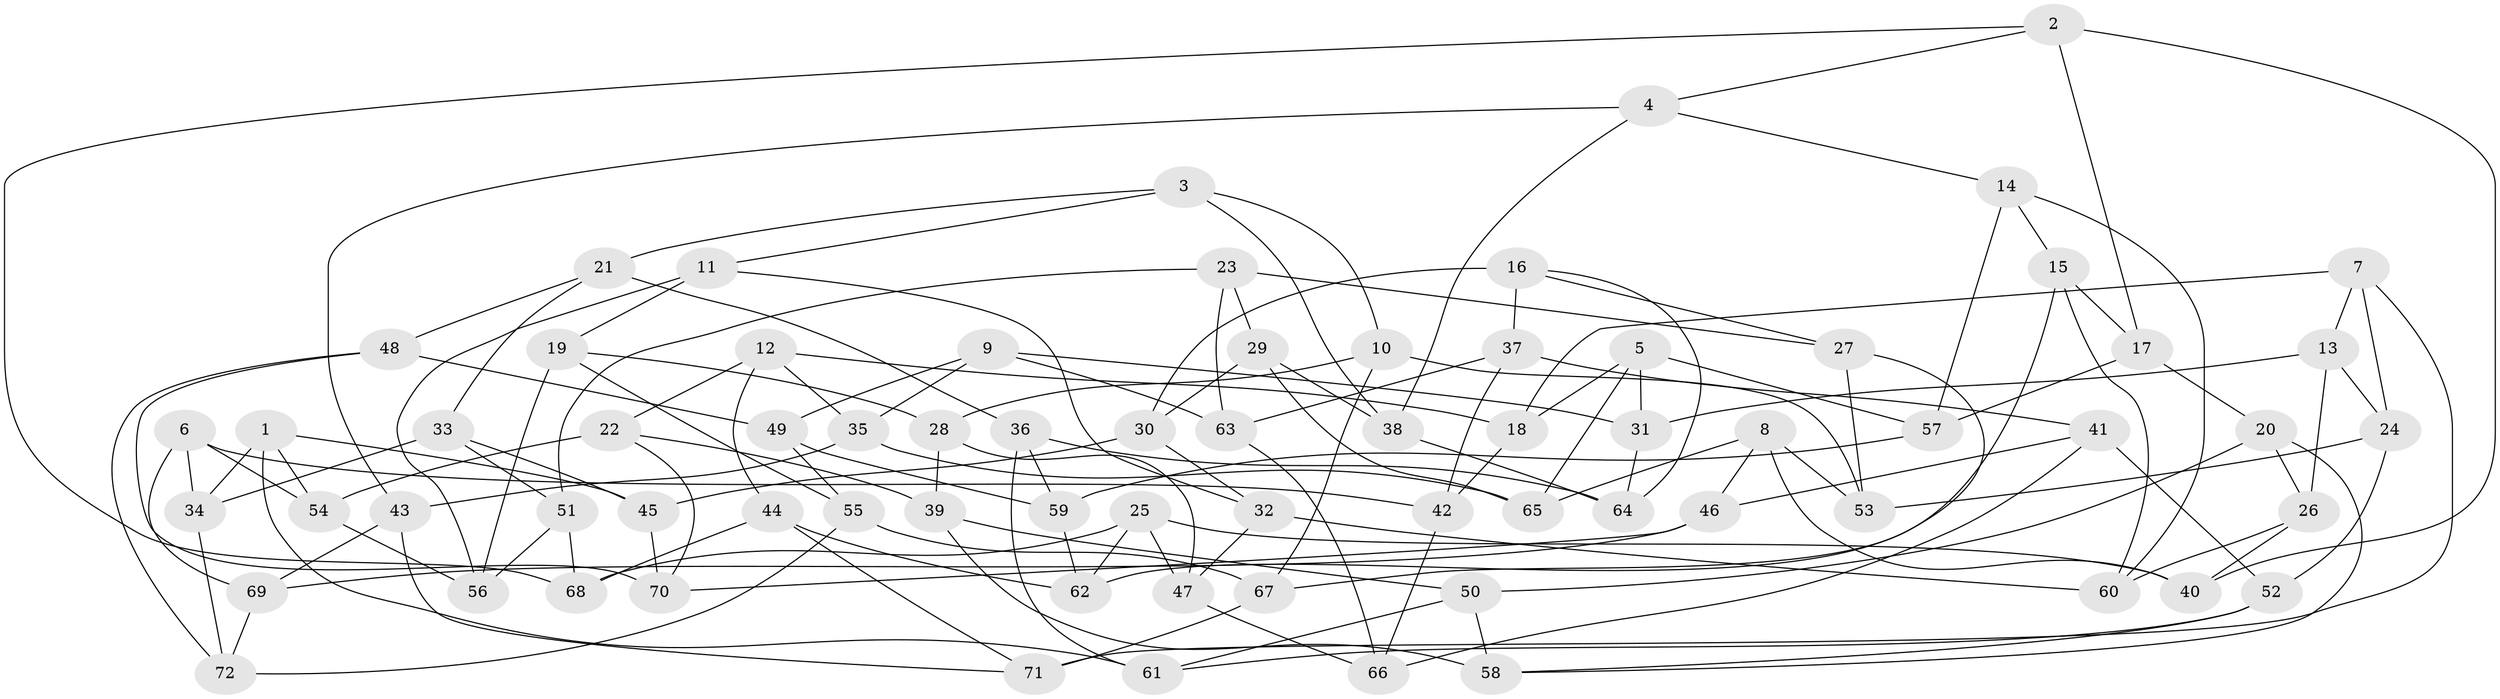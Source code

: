 // coarse degree distribution, {4: 0.8461538461538461, 9: 0.038461538461538464, 3: 0.038461538461538464, 7: 0.019230769230769232, 11: 0.019230769230769232, 2: 0.019230769230769232, 10: 0.019230769230769232}
// Generated by graph-tools (version 1.1) at 2025/53/03/04/25 22:53:50]
// undirected, 72 vertices, 144 edges
graph export_dot {
  node [color=gray90,style=filled];
  1;
  2;
  3;
  4;
  5;
  6;
  7;
  8;
  9;
  10;
  11;
  12;
  13;
  14;
  15;
  16;
  17;
  18;
  19;
  20;
  21;
  22;
  23;
  24;
  25;
  26;
  27;
  28;
  29;
  30;
  31;
  32;
  33;
  34;
  35;
  36;
  37;
  38;
  39;
  40;
  41;
  42;
  43;
  44;
  45;
  46;
  47;
  48;
  49;
  50;
  51;
  52;
  53;
  54;
  55;
  56;
  57;
  58;
  59;
  60;
  61;
  62;
  63;
  64;
  65;
  66;
  67;
  68;
  69;
  70;
  71;
  72;
  1 -- 61;
  1 -- 54;
  1 -- 45;
  1 -- 34;
  2 -- 68;
  2 -- 4;
  2 -- 40;
  2 -- 17;
  3 -- 38;
  3 -- 21;
  3 -- 11;
  3 -- 10;
  4 -- 43;
  4 -- 14;
  4 -- 38;
  5 -- 18;
  5 -- 65;
  5 -- 31;
  5 -- 57;
  6 -- 54;
  6 -- 69;
  6 -- 34;
  6 -- 42;
  7 -- 24;
  7 -- 18;
  7 -- 71;
  7 -- 13;
  8 -- 40;
  8 -- 46;
  8 -- 53;
  8 -- 65;
  9 -- 49;
  9 -- 31;
  9 -- 63;
  9 -- 35;
  10 -- 28;
  10 -- 53;
  10 -- 67;
  11 -- 19;
  11 -- 56;
  11 -- 32;
  12 -- 35;
  12 -- 22;
  12 -- 18;
  12 -- 44;
  13 -- 26;
  13 -- 24;
  13 -- 31;
  14 -- 60;
  14 -- 57;
  14 -- 15;
  15 -- 17;
  15 -- 60;
  15 -- 62;
  16 -- 30;
  16 -- 37;
  16 -- 64;
  16 -- 27;
  17 -- 57;
  17 -- 20;
  18 -- 42;
  19 -- 28;
  19 -- 55;
  19 -- 56;
  20 -- 26;
  20 -- 58;
  20 -- 50;
  21 -- 33;
  21 -- 36;
  21 -- 48;
  22 -- 70;
  22 -- 39;
  22 -- 54;
  23 -- 63;
  23 -- 27;
  23 -- 29;
  23 -- 51;
  24 -- 52;
  24 -- 53;
  25 -- 40;
  25 -- 47;
  25 -- 62;
  25 -- 68;
  26 -- 40;
  26 -- 60;
  27 -- 53;
  27 -- 67;
  28 -- 39;
  28 -- 47;
  29 -- 65;
  29 -- 30;
  29 -- 38;
  30 -- 32;
  30 -- 45;
  31 -- 64;
  32 -- 47;
  32 -- 60;
  33 -- 45;
  33 -- 51;
  33 -- 34;
  34 -- 72;
  35 -- 65;
  35 -- 43;
  36 -- 59;
  36 -- 64;
  36 -- 61;
  37 -- 63;
  37 -- 41;
  37 -- 42;
  38 -- 64;
  39 -- 58;
  39 -- 50;
  41 -- 66;
  41 -- 52;
  41 -- 46;
  42 -- 66;
  43 -- 71;
  43 -- 69;
  44 -- 62;
  44 -- 68;
  44 -- 71;
  45 -- 70;
  46 -- 70;
  46 -- 69;
  47 -- 66;
  48 -- 72;
  48 -- 70;
  48 -- 49;
  49 -- 55;
  49 -- 59;
  50 -- 58;
  50 -- 61;
  51 -- 68;
  51 -- 56;
  52 -- 58;
  52 -- 61;
  54 -- 56;
  55 -- 67;
  55 -- 72;
  57 -- 59;
  59 -- 62;
  63 -- 66;
  67 -- 71;
  69 -- 72;
}
